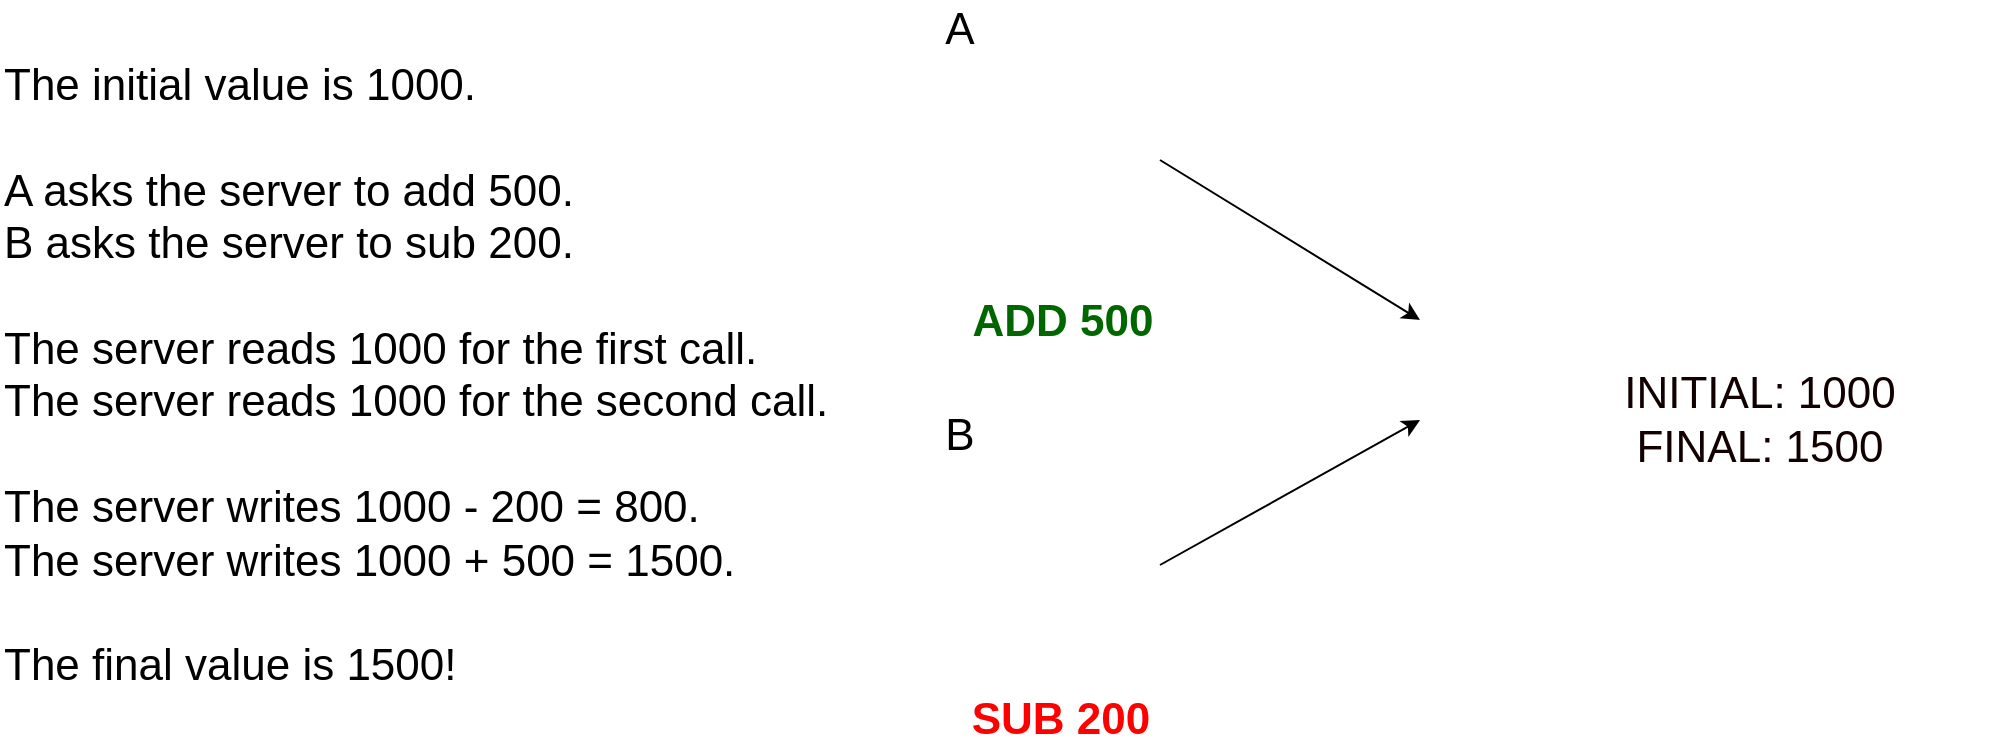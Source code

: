 <mxfile version="20.7.4" type="device"><diagram id="VWuT1xWLKGb7HhhK9ID_" name="Page-1"><mxGraphModel dx="2284" dy="942" grid="1" gridSize="10" guides="1" tooltips="1" connect="1" arrows="1" fold="1" page="1" pageScale="1" pageWidth="850" pageHeight="1100" math="0" shadow="0"><root><mxCell id="0"/><mxCell id="1" parent="0"/><mxCell id="3JDCdQiqmljYPUje6iaq-1" value="" style="shape=image;verticalLabelPosition=bottom;labelBackgroundColor=default;verticalAlign=top;aspect=fixed;imageAspect=0;image=https://cdn1.iconfinder.com/data/icons/user-avatar-20/64/18-man-256.png;" parent="1" vertex="1"><mxGeometry x="210" y="330" width="100" height="100" as="geometry"/></mxCell><mxCell id="3JDCdQiqmljYPUje6iaq-2" value="" style="shape=image;verticalLabelPosition=bottom;labelBackgroundColor=default;verticalAlign=top;aspect=fixed;imageAspect=0;image=https://cdn1.iconfinder.com/data/icons/user-avatar-20/64/26-woman-512.png;" parent="1" vertex="1"><mxGeometry x="210" y="532.5" width="100" height="100" as="geometry"/></mxCell><mxCell id="3JDCdQiqmljYPUje6iaq-4" value="" style="shape=image;verticalLabelPosition=bottom;labelBackgroundColor=default;verticalAlign=top;aspect=fixed;imageAspect=0;image=https://cdn2.iconfinder.com/data/icons/whcompare-isometric-web-hosting-servers/50/server-rack-512.png;" parent="1" vertex="1"><mxGeometry x="440" y="460" width="100" height="100" as="geometry"/></mxCell><mxCell id="3JDCdQiqmljYPUje6iaq-6" value="" style="endArrow=classic;html=1;rounded=0;exitX=1;exitY=0.5;exitDx=0;exitDy=0;entryX=0;entryY=0.5;entryDx=0;entryDy=0;" parent="1" source="3JDCdQiqmljYPUje6iaq-2" target="3JDCdQiqmljYPUje6iaq-4" edge="1"><mxGeometry width="50" height="50" relative="1" as="geometry"><mxPoint x="400" y="510" as="sourcePoint"/><mxPoint x="450" y="460" as="targetPoint"/></mxGeometry></mxCell><mxCell id="3JDCdQiqmljYPUje6iaq-9" value="SUB 200" style="edgeLabel;html=1;align=center;verticalAlign=middle;resizable=0;points=[];fontSize=22;fontStyle=1;fontColor=#FF0000;labelBackgroundColor=none;" parent="3JDCdQiqmljYPUje6iaq-6" vertex="1" connectable="0"><mxGeometry x="0.253" y="3" relative="1" as="geometry"><mxPoint x="-130" y="125" as="offset"/></mxGeometry></mxCell><mxCell id="3JDCdQiqmljYPUje6iaq-7" value="" style="endArrow=classic;html=1;rounded=0;exitX=1;exitY=0.5;exitDx=0;exitDy=0;entryX=0;entryY=0;entryDx=0;entryDy=0;" parent="1" source="3JDCdQiqmljYPUje6iaq-1" target="3JDCdQiqmljYPUje6iaq-4" edge="1"><mxGeometry width="50" height="50" relative="1" as="geometry"><mxPoint x="560" y="410" as="sourcePoint"/><mxPoint x="610" y="360" as="targetPoint"/></mxGeometry></mxCell><mxCell id="5KH2uwR5_QyGv7ZaLAlW-3" value="ADD 500" style="edgeLabel;html=1;align=center;verticalAlign=middle;resizable=0;points=[];fontSize=22;fontColor=#006600;fontStyle=1" vertex="1" connectable="0" parent="3JDCdQiqmljYPUje6iaq-7"><mxGeometry x="0.303" y="2" relative="1" as="geometry"><mxPoint x="-135" y="30" as="offset"/></mxGeometry></mxCell><mxCell id="3JDCdQiqmljYPUje6iaq-11" value="INITIAL: 1000&lt;br&gt;FINAL: 1500" style="text;html=1;strokeColor=none;fillColor=none;align=center;verticalAlign=middle;whiteSpace=wrap;rounded=0;fontSize=22;fontColor=#120000;labelBackgroundColor=none;" parent="1" vertex="1"><mxGeometry x="530" y="472.5" width="160" height="75" as="geometry"/></mxCell><mxCell id="3JDCdQiqmljYPUje6iaq-12" value="" style="shape=image;verticalLabelPosition=bottom;labelBackgroundColor=default;verticalAlign=top;aspect=fixed;imageAspect=0;image=https://cdn4.iconfinder.com/data/icons/the-weather-is-nice-today/64/weather_48-64.png;" parent="1" vertex="1"><mxGeometry x="690" y="487.5" width="45" height="45" as="geometry"/></mxCell><mxCell id="5KH2uwR5_QyGv7ZaLAlW-1" value="The initial value is 1000.&lt;br&gt;&lt;div&gt;&lt;br&gt;&lt;/div&gt;&lt;div&gt;A asks the server to add 500.&lt;/div&gt;&lt;div&gt;B asks the server to sub 200.&lt;/div&gt;&lt;div&gt;&lt;br&gt;&lt;/div&gt;The server reads 1000 for the first call.&lt;br style=&quot;font-size: 22px;&quot;&gt;&lt;div&gt;The server reads 1000 for the second call.&lt;/div&gt;&lt;div&gt;&lt;br&gt;&lt;/div&gt;The server writes 1000 - 200 = 800.&lt;br style=&quot;font-size: 22px;&quot;&gt;&lt;div&gt;The server writes 1000 + 500 = 1500.&lt;/div&gt;&lt;div&gt;&lt;br&gt;&lt;/div&gt;&lt;div&gt;The final value is 1500!&lt;br&gt;&lt;/div&gt;" style="text;whiteSpace=wrap;html=1;fontSize=22;align=left;" vertex="1" parent="1"><mxGeometry x="-270" y="322.5" width="450" height="180" as="geometry"/></mxCell><mxCell id="5KH2uwR5_QyGv7ZaLAlW-4" value="A" style="text;html=1;strokeColor=none;fillColor=none;align=center;verticalAlign=middle;whiteSpace=wrap;rounded=0;fontSize=22;fontColor=#000000;" vertex="1" parent="1"><mxGeometry x="180" y="300" width="60" height="30" as="geometry"/></mxCell><mxCell id="5KH2uwR5_QyGv7ZaLAlW-5" value="B" style="text;html=1;strokeColor=none;fillColor=none;align=center;verticalAlign=middle;whiteSpace=wrap;rounded=0;fontSize=22;fontColor=#000000;" vertex="1" parent="1"><mxGeometry x="180" y="502.5" width="60" height="30" as="geometry"/></mxCell></root></mxGraphModel></diagram></mxfile>